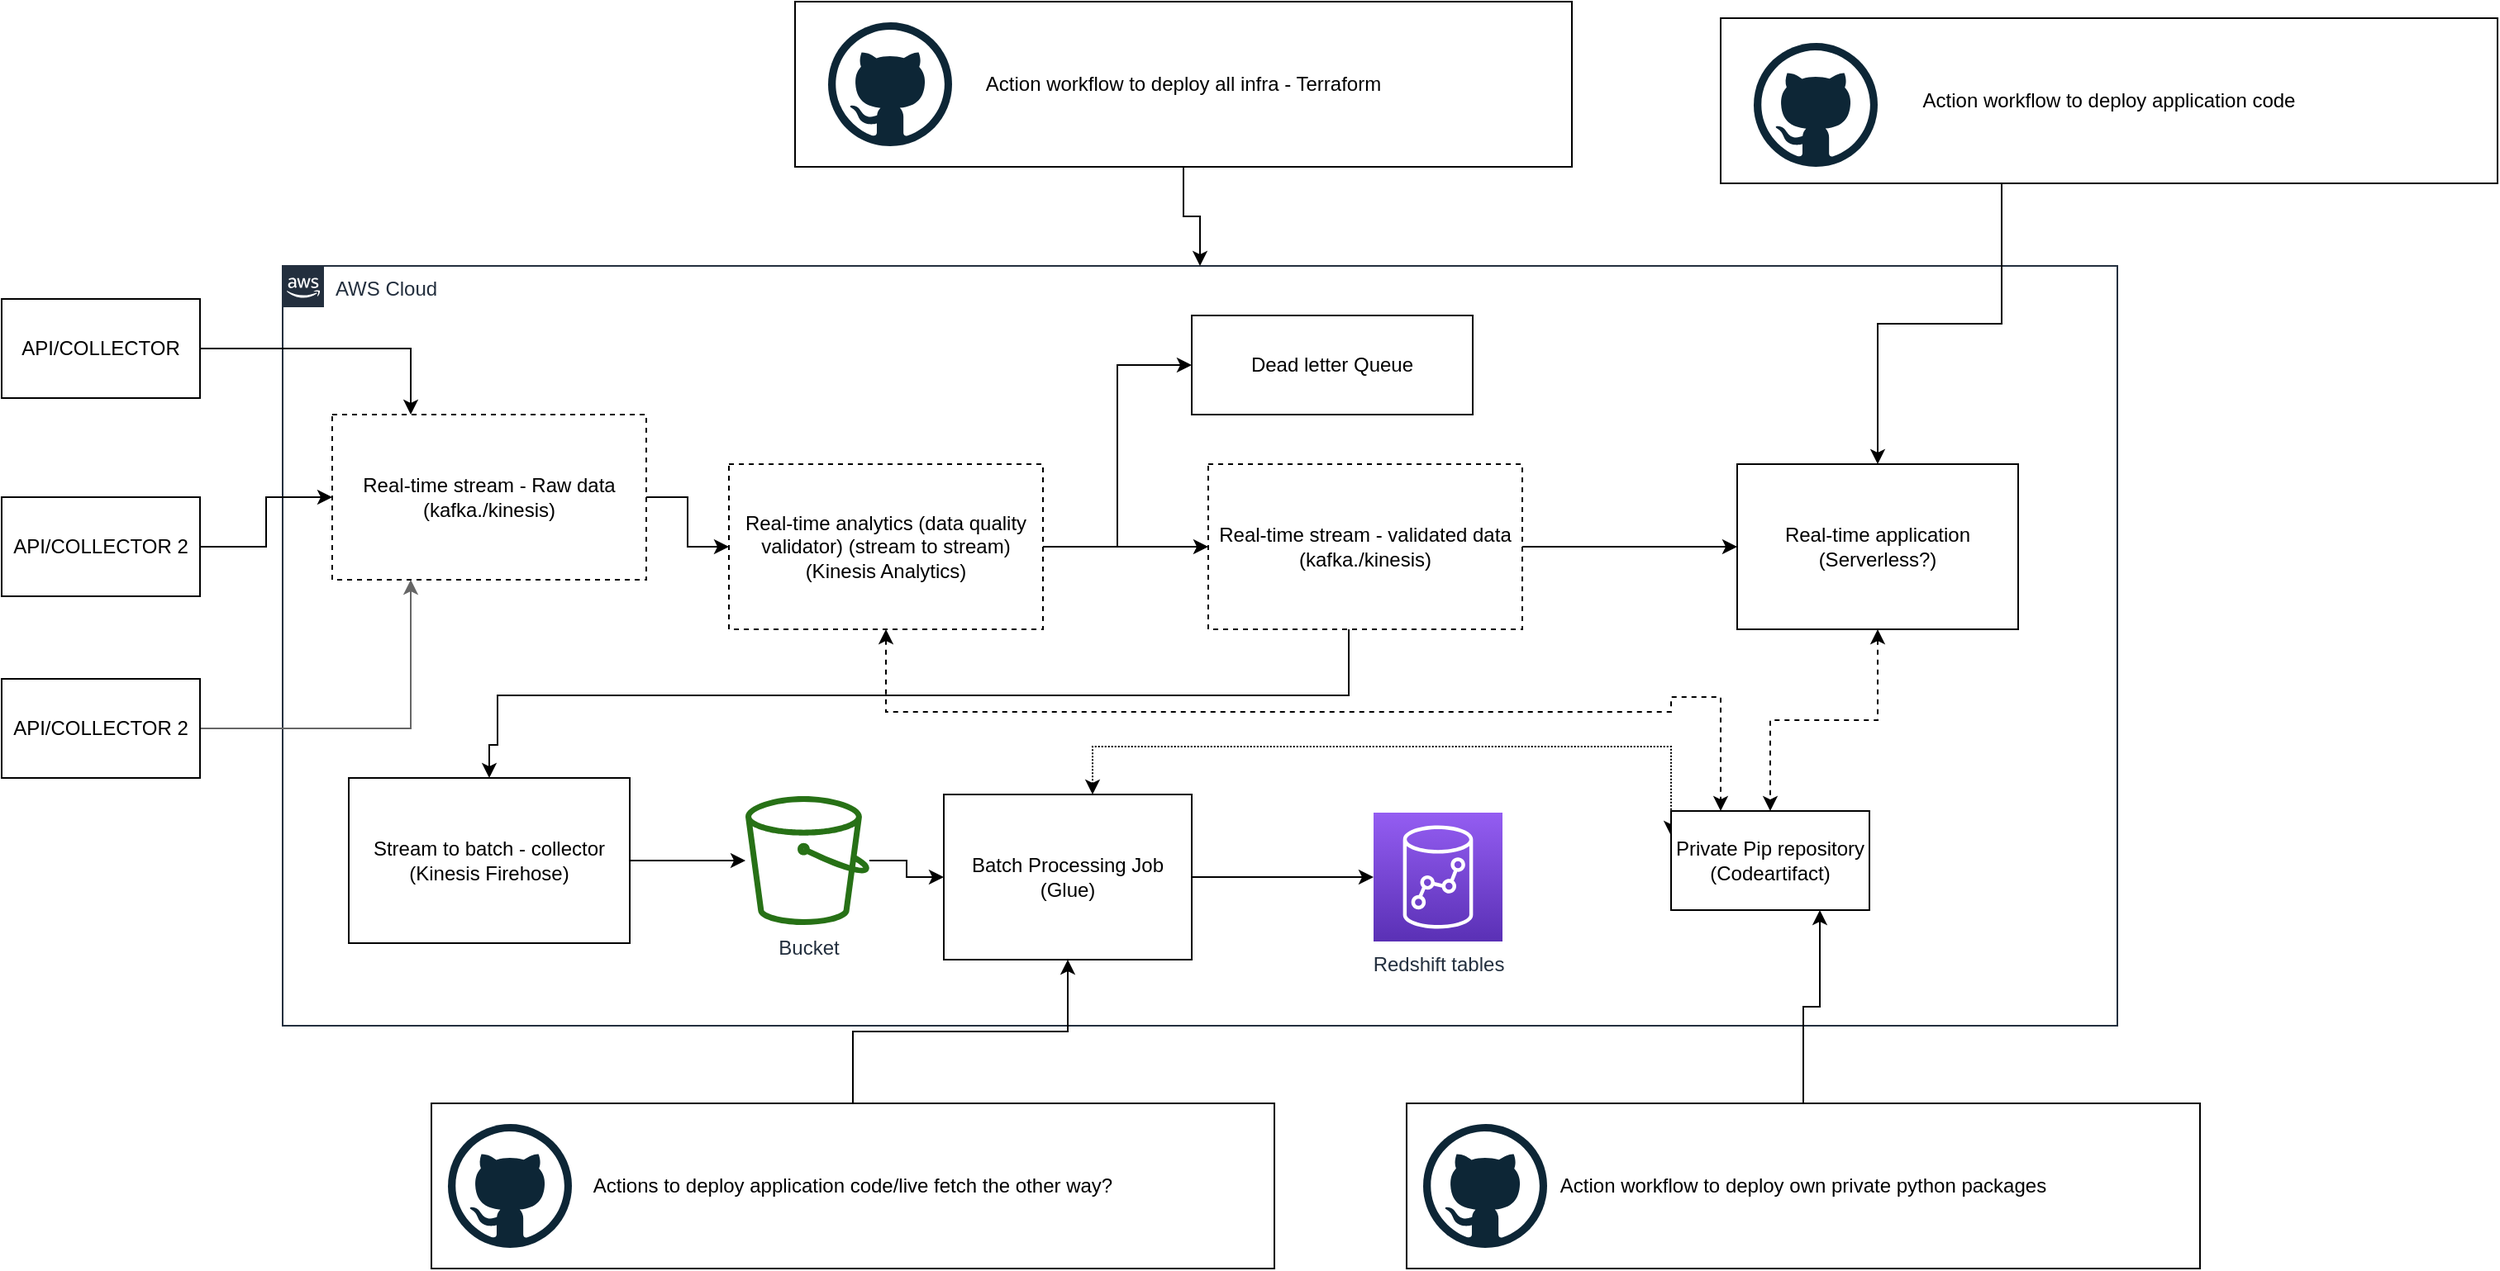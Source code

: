 <mxfile version="20.3.0" type="device"><diagram id="Ht1M8jgEwFfnCIfOTk4-" name="Page-1"><mxGraphModel dx="1896" dy="1153" grid="1" gridSize="10" guides="1" tooltips="1" connect="1" arrows="1" fold="1" page="1" pageScale="1" pageWidth="1169" pageHeight="827" math="0" shadow="0"><root><mxCell id="0"/><mxCell id="1" parent="0"/><mxCell id="UEzPUAAOIrF-is8g5C7q-74" value="AWS Cloud" style="points=[[0,0],[0.25,0],[0.5,0],[0.75,0],[1,0],[1,0.25],[1,0.5],[1,0.75],[1,1],[0.75,1],[0.5,1],[0.25,1],[0,1],[0,0.75],[0,0.5],[0,0.25]];outlineConnect=0;gradientColor=none;html=1;whiteSpace=wrap;fontSize=12;fontStyle=0;shape=mxgraph.aws4.group;grIcon=mxgraph.aws4.group_aws_cloud_alt;strokeColor=#232F3E;fillColor=none;verticalAlign=top;align=left;spacingLeft=30;fontColor=#232F3E;dashed=0;labelBackgroundColor=#ffffff;container=1;pointerEvents=0;collapsible=0;recursiveResize=0;" parent="1" vertex="1"><mxGeometry x="230" y="190" width="1110" height="460" as="geometry"/></mxCell><mxCell id="jSeHt7BtHy7dKKaQEXv3-10" style="edgeStyle=orthogonalEdgeStyle;rounded=0;orthogonalLoop=1;jettySize=auto;html=1;" parent="UEzPUAAOIrF-is8g5C7q-74" source="UEzPUAAOIrF-is8g5C7q-107" target="jSeHt7BtHy7dKKaQEXv3-9" edge="1"><mxGeometry relative="1" as="geometry"/></mxCell><mxCell id="UEzPUAAOIrF-is8g5C7q-107" value="Real-time stream - Raw data&lt;br&gt;(kafka./kinesis)" style="rounded=0;whiteSpace=wrap;html=1;labelBackgroundColor=none;fillColor=none;dashed=1;container=1;pointerEvents=0;collapsible=0;recursiveResize=0;" parent="UEzPUAAOIrF-is8g5C7q-74" vertex="1"><mxGeometry x="30" y="90" width="190" height="100" as="geometry"/></mxCell><mxCell id="jSeHt7BtHy7dKKaQEXv3-3" style="edgeStyle=orthogonalEdgeStyle;rounded=0;orthogonalLoop=1;jettySize=auto;html=1;" parent="UEzPUAAOIrF-is8g5C7q-74" source="jSeHt7BtHy7dKKaQEXv3-2" target="UEzPUAAOIrF-is8g5C7q-98" edge="1"><mxGeometry relative="1" as="geometry"/></mxCell><mxCell id="jSeHt7BtHy7dKKaQEXv3-2" value="Stream to batch - collector (Kinesis Firehose)" style="rounded=0;whiteSpace=wrap;html=1;labelBackgroundColor=none;fillColor=none;container=1;pointerEvents=0;collapsible=0;recursiveResize=0;" parent="UEzPUAAOIrF-is8g5C7q-74" vertex="1"><mxGeometry x="40" y="310" width="170" height="100" as="geometry"/></mxCell><mxCell id="jSeHt7BtHy7dKKaQEXv3-5" style="edgeStyle=orthogonalEdgeStyle;rounded=0;orthogonalLoop=1;jettySize=auto;html=1;entryX=0;entryY=0.5;entryDx=0;entryDy=0;" parent="UEzPUAAOIrF-is8g5C7q-74" source="UEzPUAAOIrF-is8g5C7q-98" target="jSeHt7BtHy7dKKaQEXv3-4" edge="1"><mxGeometry relative="1" as="geometry"/></mxCell><mxCell id="UEzPUAAOIrF-is8g5C7q-98" value="Bucket" style="outlineConnect=0;fontColor=#232F3E;gradientColor=none;fillColor=#277116;strokeColor=none;dashed=0;verticalLabelPosition=bottom;verticalAlign=top;align=center;html=1;fontSize=12;fontStyle=0;aspect=fixed;pointerEvents=1;shape=mxgraph.aws4.bucket;labelBackgroundColor=#ffffff;" parent="UEzPUAAOIrF-is8g5C7q-74" vertex="1"><mxGeometry x="280" y="321" width="75" height="78" as="geometry"/></mxCell><mxCell id="jSeHt7BtHy7dKKaQEXv3-31" style="edgeStyle=orthogonalEdgeStyle;rounded=0;orthogonalLoop=1;jettySize=auto;html=1;entryX=0;entryY=0.5;entryDx=0;entryDy=0;entryPerimeter=0;" parent="UEzPUAAOIrF-is8g5C7q-74" source="jSeHt7BtHy7dKKaQEXv3-4" target="jSeHt7BtHy7dKKaQEXv3-8" edge="1"><mxGeometry relative="1" as="geometry"/></mxCell><mxCell id="jSeHt7BtHy7dKKaQEXv3-33" style="edgeStyle=orthogonalEdgeStyle;rounded=0;orthogonalLoop=1;jettySize=auto;html=1;entryX=0;entryY=0.25;entryDx=0;entryDy=0;dashed=1;dashPattern=1 1;startArrow=classic;startFill=1;" parent="UEzPUAAOIrF-is8g5C7q-74" source="jSeHt7BtHy7dKKaQEXv3-4" target="jSeHt7BtHy7dKKaQEXv3-30" edge="1"><mxGeometry relative="1" as="geometry"><Array as="points"><mxPoint x="490" y="291"/><mxPoint x="840" y="291"/></Array></mxGeometry></mxCell><mxCell id="jSeHt7BtHy7dKKaQEXv3-4" value="Batch Processing Job&lt;br&gt;(Glue)" style="rounded=0;whiteSpace=wrap;html=1;labelBackgroundColor=none;fillColor=none;container=1;pointerEvents=0;collapsible=0;recursiveResize=0;" parent="UEzPUAAOIrF-is8g5C7q-74" vertex="1"><mxGeometry x="400" y="320" width="150" height="100" as="geometry"/></mxCell><mxCell id="jSeHt7BtHy7dKKaQEXv3-8" value="Redshift tables" style="sketch=0;points=[[0,0,0],[0.25,0,0],[0.5,0,0],[0.75,0,0],[1,0,0],[0,1,0],[0.25,1,0],[0.5,1,0],[0.75,1,0],[1,1,0],[0,0.25,0],[0,0.5,0],[0,0.75,0],[1,0.25,0],[1,0.5,0],[1,0.75,0]];outlineConnect=0;fontColor=#232F3E;gradientColor=#945DF2;gradientDirection=north;fillColor=#5A30B5;strokeColor=#ffffff;dashed=0;verticalLabelPosition=bottom;verticalAlign=top;align=center;html=1;fontSize=12;fontStyle=0;aspect=fixed;shape=mxgraph.aws4.resourceIcon;resIcon=mxgraph.aws4.redshift;" parent="UEzPUAAOIrF-is8g5C7q-74" vertex="1"><mxGeometry x="660" y="331" width="78" height="78" as="geometry"/></mxCell><mxCell id="jSeHt7BtHy7dKKaQEXv3-13" style="edgeStyle=orthogonalEdgeStyle;rounded=0;orthogonalLoop=1;jettySize=auto;html=1;entryX=0;entryY=0.5;entryDx=0;entryDy=0;" parent="UEzPUAAOIrF-is8g5C7q-74" source="jSeHt7BtHy7dKKaQEXv3-9" target="jSeHt7BtHy7dKKaQEXv3-11" edge="1"><mxGeometry relative="1" as="geometry"/></mxCell><mxCell id="jSeHt7BtHy7dKKaQEXv3-15" style="edgeStyle=orthogonalEdgeStyle;rounded=0;orthogonalLoop=1;jettySize=auto;html=1;entryX=0;entryY=0.5;entryDx=0;entryDy=0;" parent="UEzPUAAOIrF-is8g5C7q-74" source="jSeHt7BtHy7dKKaQEXv3-9" target="jSeHt7BtHy7dKKaQEXv3-14" edge="1"><mxGeometry relative="1" as="geometry"/></mxCell><mxCell id="jSeHt7BtHy7dKKaQEXv3-41" style="edgeStyle=orthogonalEdgeStyle;rounded=0;orthogonalLoop=1;jettySize=auto;html=1;entryX=0.25;entryY=0;entryDx=0;entryDy=0;dashed=1;startArrow=classic;startFill=1;" parent="UEzPUAAOIrF-is8g5C7q-74" source="jSeHt7BtHy7dKKaQEXv3-9" target="jSeHt7BtHy7dKKaQEXv3-30" edge="1"><mxGeometry relative="1" as="geometry"><Array as="points"><mxPoint x="365" y="270"/><mxPoint x="840" y="270"/><mxPoint x="840" y="261"/></Array></mxGeometry></mxCell><mxCell id="jSeHt7BtHy7dKKaQEXv3-9" value="Real-time analytics (data quality validator) (stream to stream)&lt;br&gt;(Kinesis Analytics)" style="rounded=0;whiteSpace=wrap;html=1;labelBackgroundColor=none;fillColor=none;dashed=1;container=1;pointerEvents=0;collapsible=0;recursiveResize=0;" parent="UEzPUAAOIrF-is8g5C7q-74" vertex="1"><mxGeometry x="270" y="120" width="190" height="100" as="geometry"/></mxCell><mxCell id="jSeHt7BtHy7dKKaQEXv3-11" value="Dead letter Queue" style="rounded=0;whiteSpace=wrap;html=1;labelBackgroundColor=none;fillColor=none;container=1;pointerEvents=0;collapsible=0;recursiveResize=0;" parent="UEzPUAAOIrF-is8g5C7q-74" vertex="1"><mxGeometry x="550" y="30" width="170" height="60" as="geometry"/></mxCell><mxCell id="jSeHt7BtHy7dKKaQEXv3-16" style="edgeStyle=orthogonalEdgeStyle;rounded=0;orthogonalLoop=1;jettySize=auto;html=1;entryX=0.5;entryY=0;entryDx=0;entryDy=0;" parent="UEzPUAAOIrF-is8g5C7q-74" source="jSeHt7BtHy7dKKaQEXv3-14" target="jSeHt7BtHy7dKKaQEXv3-2" edge="1"><mxGeometry relative="1" as="geometry"><Array as="points"><mxPoint x="645" y="260"/><mxPoint x="130" y="260"/><mxPoint x="130" y="290"/><mxPoint x="125" y="290"/></Array></mxGeometry></mxCell><mxCell id="jSeHt7BtHy7dKKaQEXv3-23" style="edgeStyle=orthogonalEdgeStyle;rounded=0;orthogonalLoop=1;jettySize=auto;html=1;" parent="UEzPUAAOIrF-is8g5C7q-74" source="jSeHt7BtHy7dKKaQEXv3-14" target="jSeHt7BtHy7dKKaQEXv3-22" edge="1"><mxGeometry relative="1" as="geometry"/></mxCell><mxCell id="jSeHt7BtHy7dKKaQEXv3-14" value="Real-time stream - validated data (kafka./kinesis)" style="rounded=0;whiteSpace=wrap;html=1;labelBackgroundColor=none;fillColor=none;dashed=1;container=1;pointerEvents=0;collapsible=0;recursiveResize=0;" parent="UEzPUAAOIrF-is8g5C7q-74" vertex="1"><mxGeometry x="560" y="120" width="190" height="100" as="geometry"/></mxCell><mxCell id="jSeHt7BtHy7dKKaQEXv3-40" style="edgeStyle=orthogonalEdgeStyle;rounded=0;orthogonalLoop=1;jettySize=auto;html=1;entryX=0.5;entryY=0;entryDx=0;entryDy=0;startArrow=classic;startFill=1;dashed=1;" parent="UEzPUAAOIrF-is8g5C7q-74" source="jSeHt7BtHy7dKKaQEXv3-22" target="jSeHt7BtHy7dKKaQEXv3-30" edge="1"><mxGeometry relative="1" as="geometry"/></mxCell><mxCell id="jSeHt7BtHy7dKKaQEXv3-22" value="Real-time application&lt;br&gt;(Serverless?)" style="rounded=0;whiteSpace=wrap;html=1;labelBackgroundColor=none;fillColor=none;container=1;pointerEvents=0;collapsible=0;recursiveResize=0;" parent="UEzPUAAOIrF-is8g5C7q-74" vertex="1"><mxGeometry x="880" y="120" width="170" height="100" as="geometry"/></mxCell><mxCell id="jSeHt7BtHy7dKKaQEXv3-30" value="Private Pip repository&lt;br&gt;(Codeartifact)" style="rounded=0;whiteSpace=wrap;html=1;" parent="UEzPUAAOIrF-is8g5C7q-74" vertex="1"><mxGeometry x="840" y="330" width="120" height="60" as="geometry"/></mxCell><mxCell id="jSeHt7BtHy7dKKaQEXv3-19" style="edgeStyle=orthogonalEdgeStyle;rounded=0;orthogonalLoop=1;jettySize=auto;html=1;entryX=0.25;entryY=0;entryDx=0;entryDy=0;" parent="1" source="jSeHt7BtHy7dKKaQEXv3-18" target="UEzPUAAOIrF-is8g5C7q-107" edge="1"><mxGeometry relative="1" as="geometry"/></mxCell><mxCell id="jSeHt7BtHy7dKKaQEXv3-18" value="API/COLLECTOR" style="rounded=0;whiteSpace=wrap;html=1;" parent="1" vertex="1"><mxGeometry x="60" y="210" width="120" height="60" as="geometry"/></mxCell><mxCell id="jSeHt7BtHy7dKKaQEXv3-21" style="edgeStyle=orthogonalEdgeStyle;rounded=0;orthogonalLoop=1;jettySize=auto;html=1;" parent="1" source="jSeHt7BtHy7dKKaQEXv3-20" target="UEzPUAAOIrF-is8g5C7q-107" edge="1"><mxGeometry relative="1" as="geometry"/></mxCell><mxCell id="jSeHt7BtHy7dKKaQEXv3-20" value="API/COLLECTOR 2" style="rounded=0;whiteSpace=wrap;html=1;" parent="1" vertex="1"><mxGeometry x="60" y="330" width="120" height="60" as="geometry"/></mxCell><mxCell id="jSeHt7BtHy7dKKaQEXv3-27" style="edgeStyle=orthogonalEdgeStyle;rounded=0;orthogonalLoop=1;jettySize=auto;html=1;" parent="1" source="jSeHt7BtHy7dKKaQEXv3-25" target="jSeHt7BtHy7dKKaQEXv3-4" edge="1"><mxGeometry relative="1" as="geometry"/></mxCell><mxCell id="jSeHt7BtHy7dKKaQEXv3-25" value="Actions to deploy application code/live fetch the other way?" style="rounded=0;whiteSpace=wrap;html=1;" parent="1" vertex="1"><mxGeometry x="320" y="697" width="510" height="100" as="geometry"/></mxCell><mxCell id="jSeHt7BtHy7dKKaQEXv3-26" value="" style="dashed=0;outlineConnect=0;html=1;align=center;labelPosition=center;verticalLabelPosition=bottom;verticalAlign=top;shape=mxgraph.weblogos.github" parent="1" vertex="1"><mxGeometry x="330" y="709.5" width="75" height="75" as="geometry"/></mxCell><mxCell id="jSeHt7BtHy7dKKaQEXv3-32" style="edgeStyle=orthogonalEdgeStyle;rounded=0;orthogonalLoop=1;jettySize=auto;html=1;entryX=0.75;entryY=1;entryDx=0;entryDy=0;" parent="1" source="jSeHt7BtHy7dKKaQEXv3-28" target="jSeHt7BtHy7dKKaQEXv3-30" edge="1"><mxGeometry relative="1" as="geometry"/></mxCell><mxCell id="jSeHt7BtHy7dKKaQEXv3-28" value="Action workflow to deploy own private python packages" style="rounded=0;whiteSpace=wrap;html=1;" parent="1" vertex="1"><mxGeometry x="910" y="697" width="480" height="100" as="geometry"/></mxCell><mxCell id="jSeHt7BtHy7dKKaQEXv3-29" value="" style="dashed=0;outlineConnect=0;html=1;align=center;labelPosition=center;verticalLabelPosition=bottom;verticalAlign=top;shape=mxgraph.weblogos.github" parent="1" vertex="1"><mxGeometry x="920" y="709.5" width="75" height="75" as="geometry"/></mxCell><mxCell id="jSeHt7BtHy7dKKaQEXv3-34" value="Action workflow to deploy all infra - Terraform" style="rounded=0;whiteSpace=wrap;html=1;" parent="1" vertex="1"><mxGeometry x="540" y="30" width="470" height="100" as="geometry"/></mxCell><mxCell id="jSeHt7BtHy7dKKaQEXv3-36" style="edgeStyle=orthogonalEdgeStyle;rounded=0;orthogonalLoop=1;jettySize=auto;html=1;entryX=0.5;entryY=0;entryDx=0;entryDy=0;exitX=0.5;exitY=1;exitDx=0;exitDy=0;" parent="1" source="jSeHt7BtHy7dKKaQEXv3-34" target="UEzPUAAOIrF-is8g5C7q-74" edge="1"><mxGeometry relative="1" as="geometry"><mxPoint x="190" y="250" as="sourcePoint"/><mxPoint x="297.5" y="310" as="targetPoint"/></mxGeometry></mxCell><mxCell id="jSeHt7BtHy7dKKaQEXv3-37" value="" style="dashed=0;outlineConnect=0;html=1;align=center;labelPosition=center;verticalLabelPosition=bottom;verticalAlign=top;shape=mxgraph.weblogos.github" parent="1" vertex="1"><mxGeometry x="560" y="42.5" width="75" height="75" as="geometry"/></mxCell><mxCell id="jSeHt7BtHy7dKKaQEXv3-39" style="edgeStyle=orthogonalEdgeStyle;rounded=0;orthogonalLoop=1;jettySize=auto;html=1;entryX=0.25;entryY=1;entryDx=0;entryDy=0;startArrow=none;startFill=0;fillColor=#f5f5f5;strokeColor=#666666;" parent="1" source="jSeHt7BtHy7dKKaQEXv3-38" target="UEzPUAAOIrF-is8g5C7q-107" edge="1"><mxGeometry relative="1" as="geometry"/></mxCell><mxCell id="jSeHt7BtHy7dKKaQEXv3-38" value="API/COLLECTOR 2" style="rounded=0;whiteSpace=wrap;html=1;" parent="1" vertex="1"><mxGeometry x="60" y="440" width="120" height="60" as="geometry"/></mxCell><mxCell id="Sh27_LCErx-kXJ83zHIN-3" style="edgeStyle=orthogonalEdgeStyle;rounded=0;orthogonalLoop=1;jettySize=auto;html=1;entryX=0.5;entryY=0;entryDx=0;entryDy=0;" edge="1" parent="1" source="Sh27_LCErx-kXJ83zHIN-1" target="jSeHt7BtHy7dKKaQEXv3-22"><mxGeometry relative="1" as="geometry"><Array as="points"><mxPoint x="1270" y="225"/><mxPoint x="1195" y="225"/></Array></mxGeometry></mxCell><mxCell id="Sh27_LCErx-kXJ83zHIN-1" value="Action workflow to deploy application code" style="rounded=0;whiteSpace=wrap;html=1;" vertex="1" parent="1"><mxGeometry x="1100" y="40" width="470" height="100" as="geometry"/></mxCell><mxCell id="Sh27_LCErx-kXJ83zHIN-2" value="" style="dashed=0;outlineConnect=0;html=1;align=center;labelPosition=center;verticalLabelPosition=bottom;verticalAlign=top;shape=mxgraph.weblogos.github" vertex="1" parent="1"><mxGeometry x="1120" y="55" width="75" height="75" as="geometry"/></mxCell></root></mxGraphModel></diagram></mxfile>